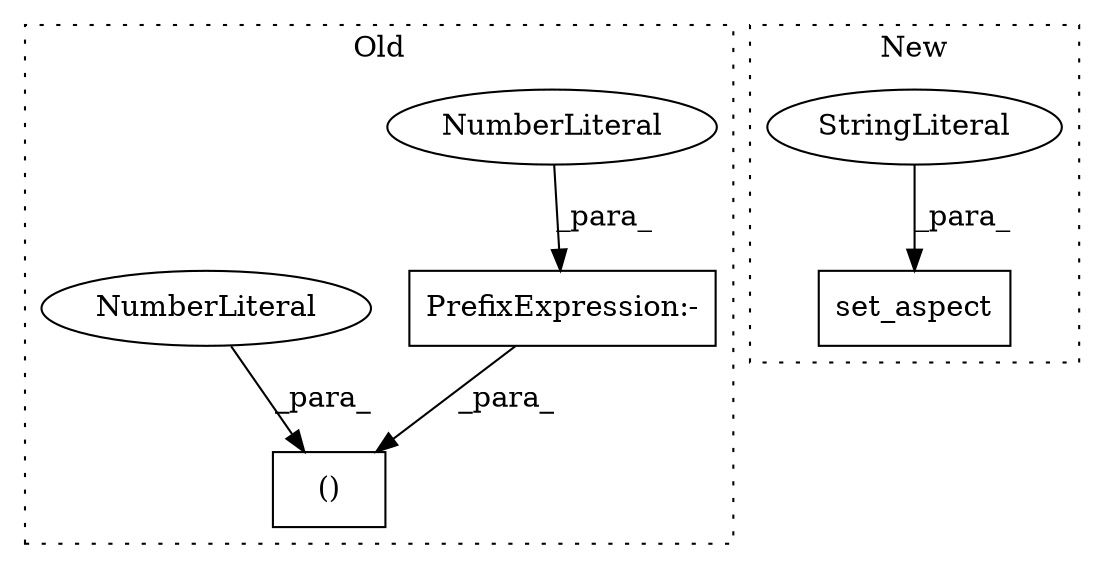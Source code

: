 digraph G {
subgraph cluster0 {
1 [label="()" a="106" s="17944" l="18" shape="box"];
3 [label="PrefixExpression:-" a="38" s="17944" l="1" shape="box"];
4 [label="NumberLiteral" a="34" s="17945" l="3" shape="ellipse"];
5 [label="NumberLiteral" a="34" s="17961" l="1" shape="ellipse"];
label = "Old";
style="dotted";
}
subgraph cluster1 {
2 [label="set_aspect" a="32" s="18271,18289" l="11,1" shape="box"];
6 [label="StringLiteral" a="45" s="18282" l="7" shape="ellipse"];
label = "New";
style="dotted";
}
3 -> 1 [label="_para_"];
4 -> 3 [label="_para_"];
5 -> 1 [label="_para_"];
6 -> 2 [label="_para_"];
}